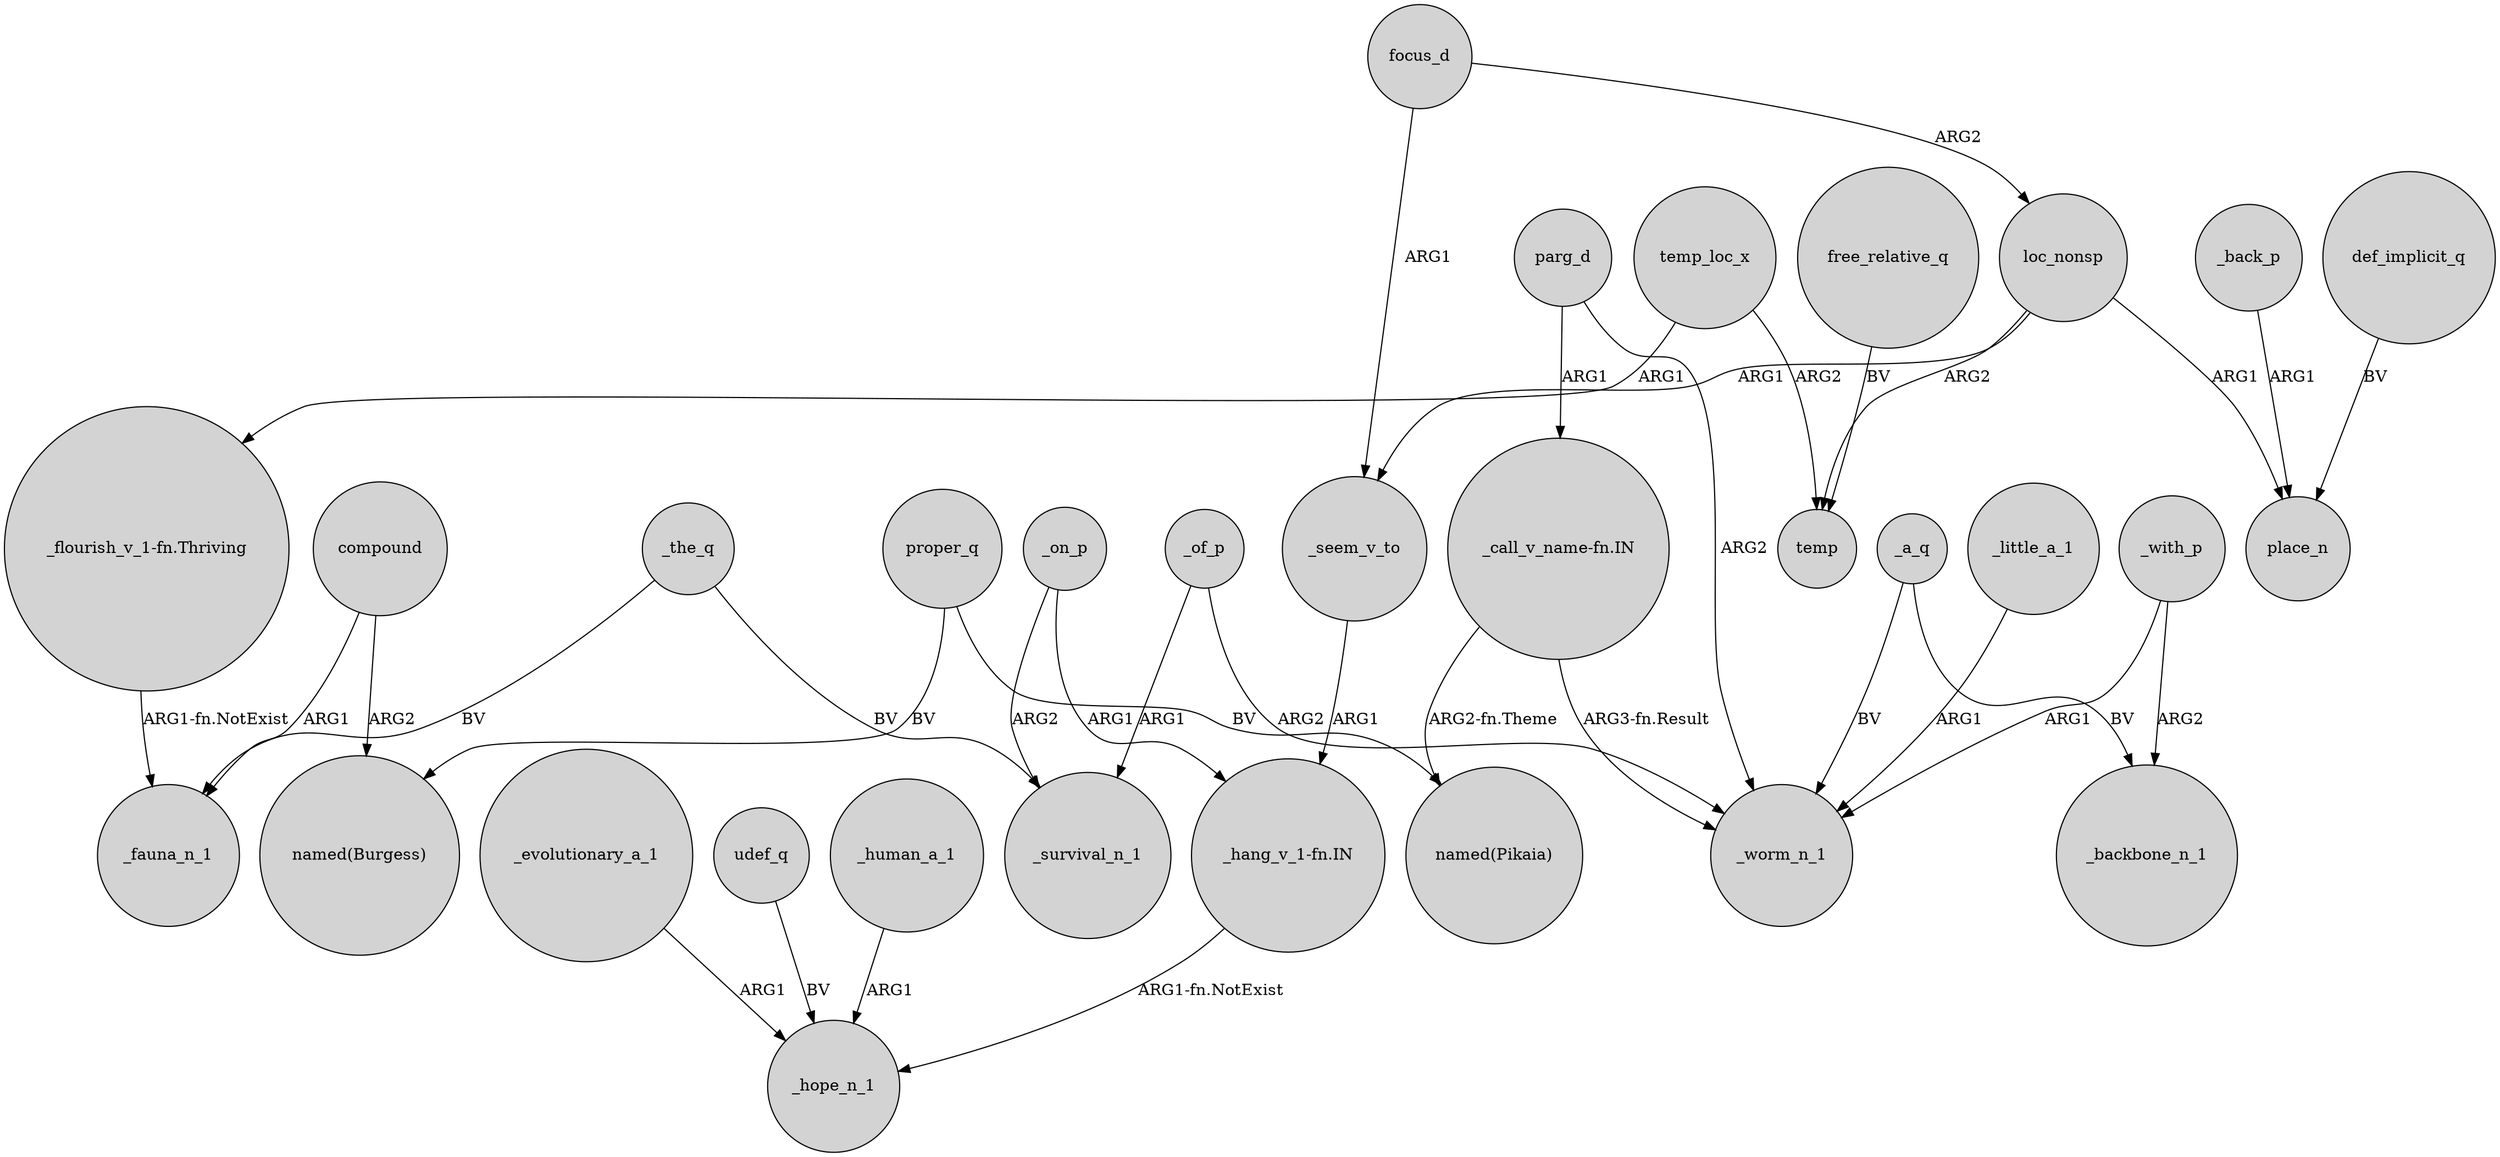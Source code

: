 digraph {
	node [shape=circle style=filled]
	compound -> _fauna_n_1 [label=ARG1]
	focus_d -> loc_nonsp [label=ARG2]
	_evolutionary_a_1 -> _hope_n_1 [label=ARG1]
	"_hang_v_1-fn.IN" -> _hope_n_1 [label="ARG1-fn.NotExist"]
	"_call_v_name-fn.IN" -> _worm_n_1 [label="ARG3-fn.Result"]
	"_flourish_v_1-fn.Thriving" -> _fauna_n_1 [label="ARG1-fn.NotExist"]
	proper_q -> "named(Pikaia)" [label=BV]
	_the_q -> _survival_n_1 [label=BV]
	_on_p -> "_hang_v_1-fn.IN" [label=ARG1]
	_of_p -> _worm_n_1 [label=ARG2]
	loc_nonsp -> _seem_v_to [label=ARG1]
	temp_loc_x -> "_flourish_v_1-fn.Thriving" [label=ARG1]
	def_implicit_q -> place_n [label=BV]
	loc_nonsp -> place_n [label=ARG1]
	_seem_v_to -> "_hang_v_1-fn.IN" [label=ARG1]
	_a_q -> _backbone_n_1 [label=BV]
	_with_p -> _worm_n_1 [label=ARG1]
	parg_d -> "_call_v_name-fn.IN" [label=ARG1]
	temp_loc_x -> temp [label=ARG2]
	loc_nonsp -> temp [label=ARG2]
	compound -> "named(Burgess)" [label=ARG2]
	parg_d -> _worm_n_1 [label=ARG2]
	_on_p -> _survival_n_1 [label=ARG2]
	focus_d -> _seem_v_to [label=ARG1]
	_a_q -> _worm_n_1 [label=BV]
	_the_q -> _fauna_n_1 [label=BV]
	"_call_v_name-fn.IN" -> "named(Pikaia)" [label="ARG2-fn.Theme"]
	_little_a_1 -> _worm_n_1 [label=ARG1]
	proper_q -> "named(Burgess)" [label=BV]
	_back_p -> place_n [label=ARG1]
	_with_p -> _backbone_n_1 [label=ARG2]
	free_relative_q -> temp [label=BV]
	_of_p -> _survival_n_1 [label=ARG1]
	udef_q -> _hope_n_1 [label=BV]
	_human_a_1 -> _hope_n_1 [label=ARG1]
}
